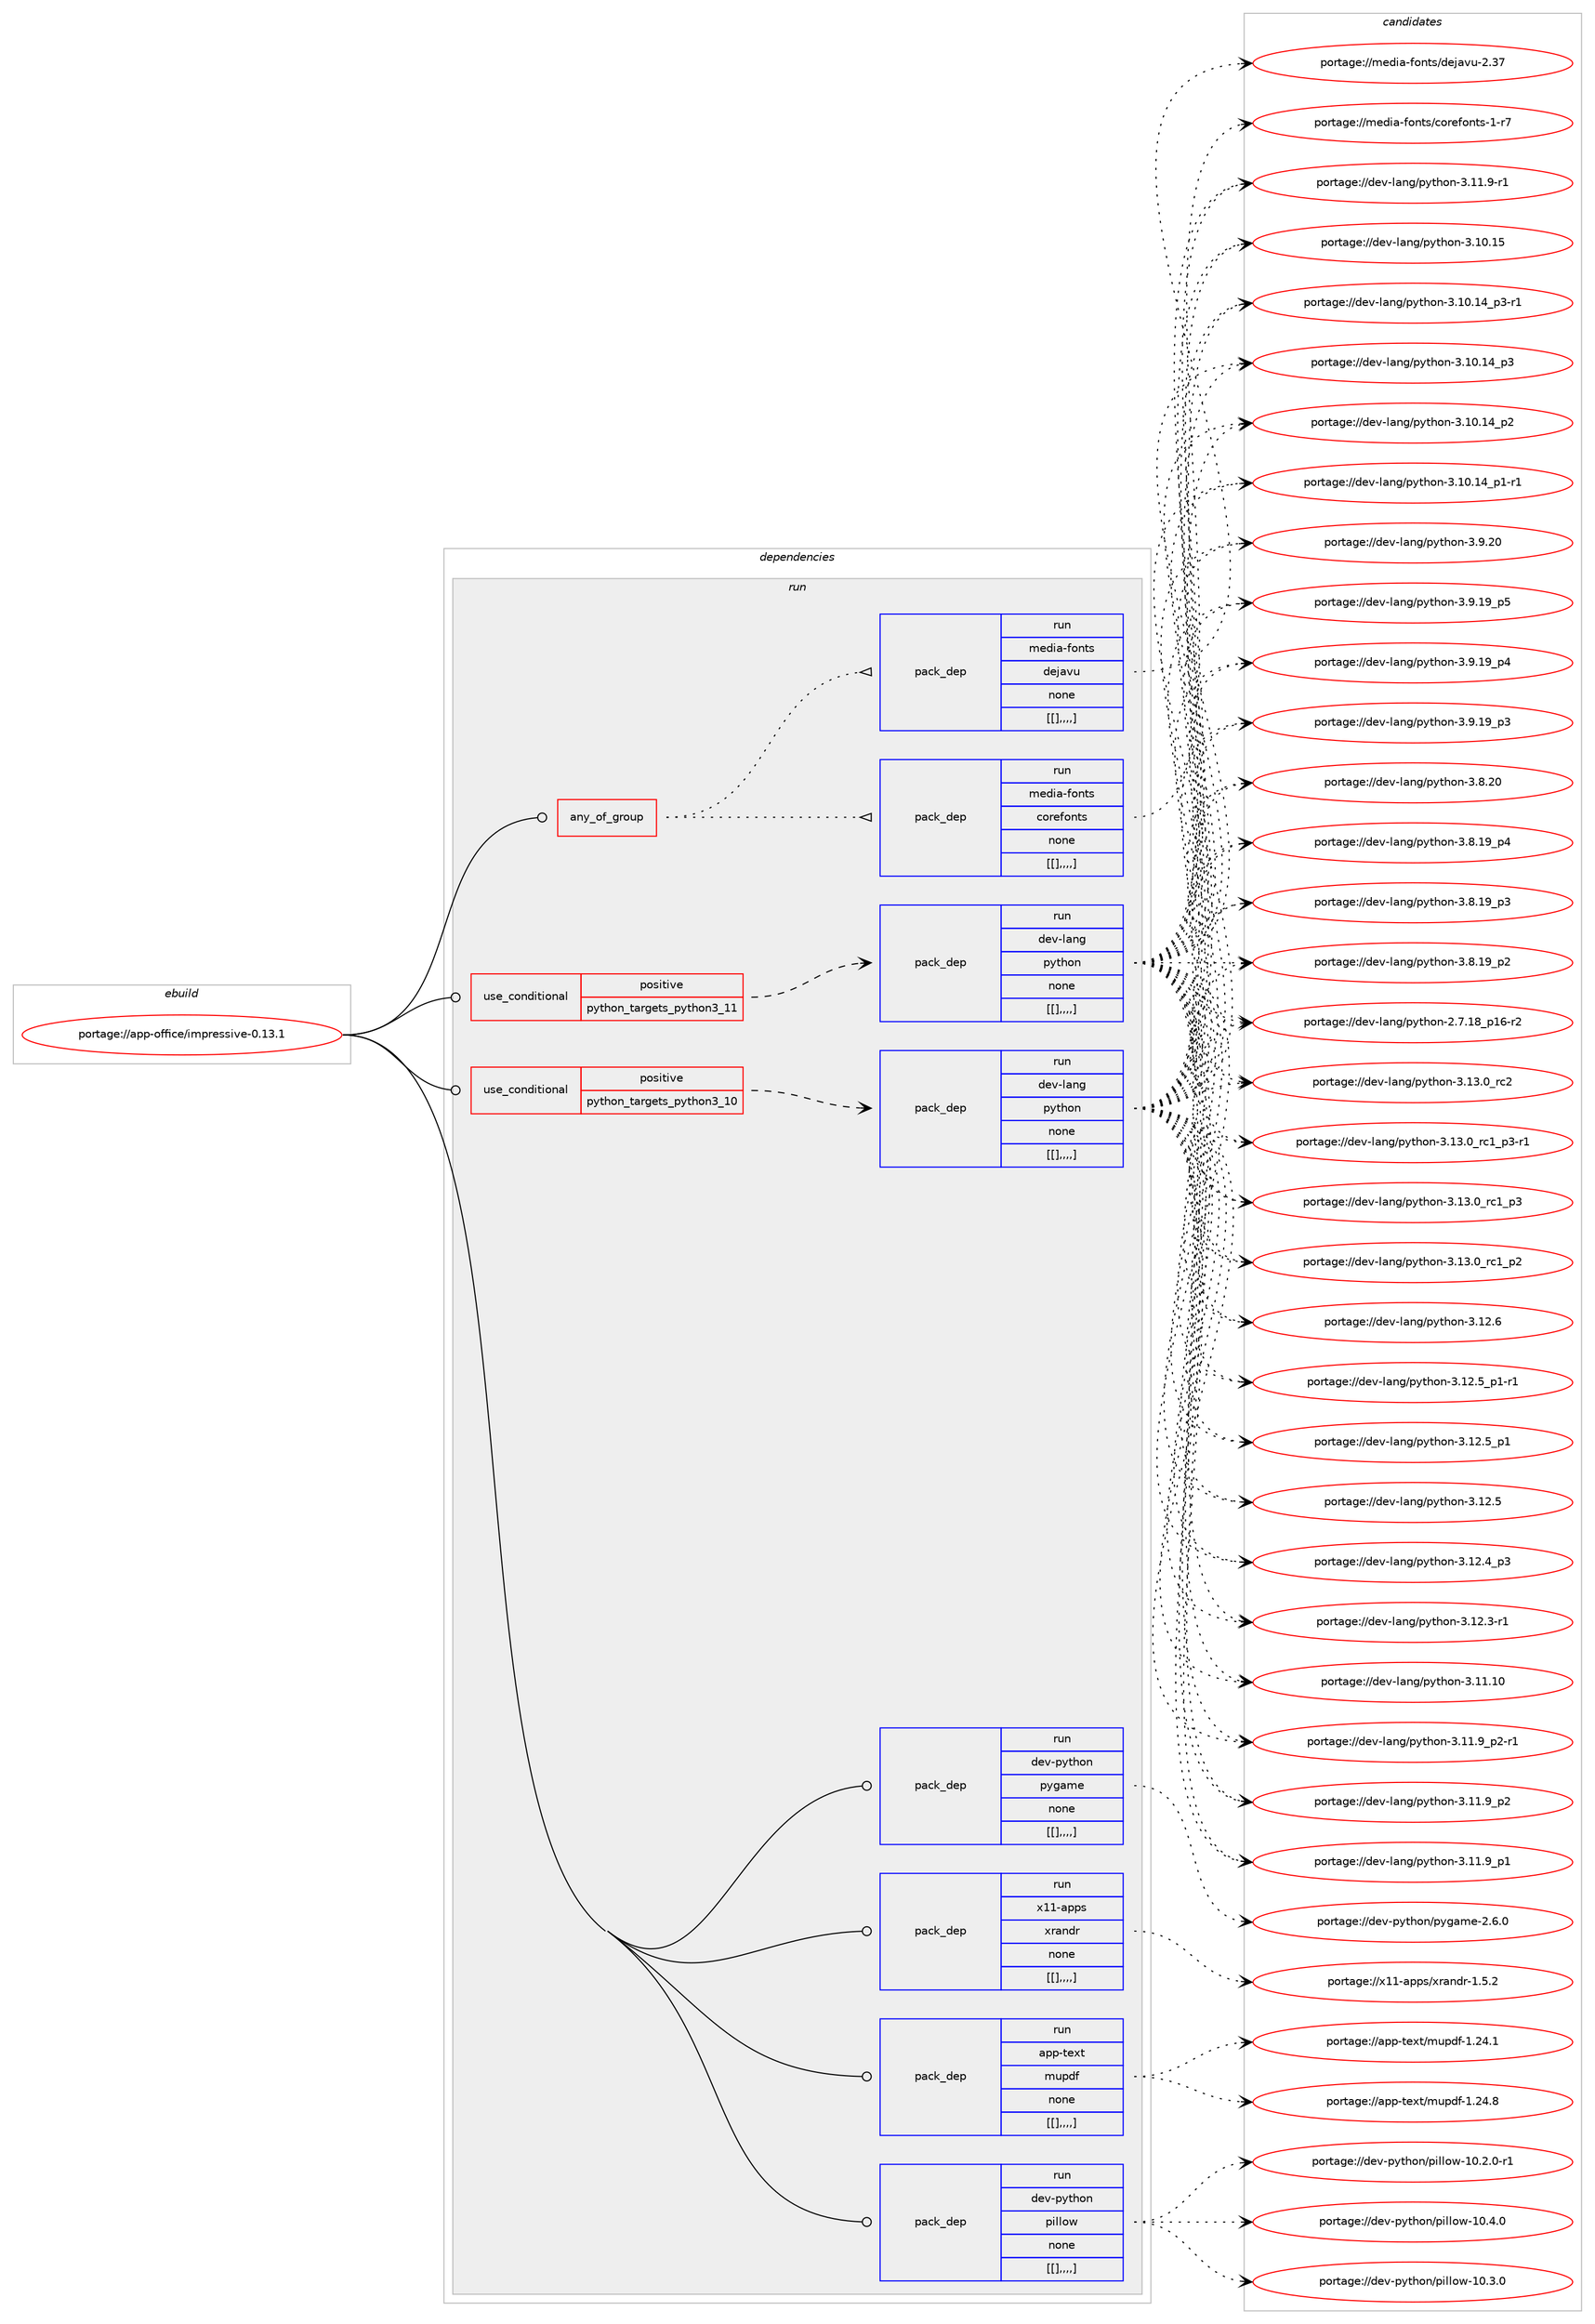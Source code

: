 digraph prolog {

# *************
# Graph options
# *************

newrank=true;
concentrate=true;
compound=true;
graph [rankdir=LR,fontname=Helvetica,fontsize=10,ranksep=1.5];#, ranksep=2.5, nodesep=0.2];
edge  [arrowhead=vee];
node  [fontname=Helvetica,fontsize=10];

# **********
# The ebuild
# **********

subgraph cluster_leftcol {
color=gray;
label=<<i>ebuild</i>>;
id [label="portage://app-office/impressive-0.13.1", color=red, width=4, href="../app-office/impressive-0.13.1.svg"];
}

# ****************
# The dependencies
# ****************

subgraph cluster_midcol {
color=gray;
label=<<i>dependencies</i>>;
subgraph cluster_compile {
fillcolor="#eeeeee";
style=filled;
label=<<i>compile</i>>;
}
subgraph cluster_compileandrun {
fillcolor="#eeeeee";
style=filled;
label=<<i>compile and run</i>>;
}
subgraph cluster_run {
fillcolor="#eeeeee";
style=filled;
label=<<i>run</i>>;
subgraph any348 {
dependency46668 [label=<<TABLE BORDER="0" CELLBORDER="1" CELLSPACING="0" CELLPADDING="4"><TR><TD CELLPADDING="10">any_of_group</TD></TR></TABLE>>, shape=none, color=red];subgraph pack32776 {
dependency46669 [label=<<TABLE BORDER="0" CELLBORDER="1" CELLSPACING="0" CELLPADDING="4" WIDTH="220"><TR><TD ROWSPAN="6" CELLPADDING="30">pack_dep</TD></TR><TR><TD WIDTH="110">run</TD></TR><TR><TD>media-fonts</TD></TR><TR><TD>dejavu</TD></TR><TR><TD>none</TD></TR><TR><TD>[[],,,,]</TD></TR></TABLE>>, shape=none, color=blue];
}
dependency46668:e -> dependency46669:w [weight=20,style="dotted",arrowhead="oinv"];
subgraph pack32777 {
dependency46670 [label=<<TABLE BORDER="0" CELLBORDER="1" CELLSPACING="0" CELLPADDING="4" WIDTH="220"><TR><TD ROWSPAN="6" CELLPADDING="30">pack_dep</TD></TR><TR><TD WIDTH="110">run</TD></TR><TR><TD>media-fonts</TD></TR><TR><TD>corefonts</TD></TR><TR><TD>none</TD></TR><TR><TD>[[],,,,]</TD></TR></TABLE>>, shape=none, color=blue];
}
dependency46668:e -> dependency46670:w [weight=20,style="dotted",arrowhead="oinv"];
}
id:e -> dependency46668:w [weight=20,style="solid",arrowhead="odot"];
subgraph cond13480 {
dependency46671 [label=<<TABLE BORDER="0" CELLBORDER="1" CELLSPACING="0" CELLPADDING="4"><TR><TD ROWSPAN="3" CELLPADDING="10">use_conditional</TD></TR><TR><TD>positive</TD></TR><TR><TD>python_targets_python3_10</TD></TR></TABLE>>, shape=none, color=red];
subgraph pack32778 {
dependency46672 [label=<<TABLE BORDER="0" CELLBORDER="1" CELLSPACING="0" CELLPADDING="4" WIDTH="220"><TR><TD ROWSPAN="6" CELLPADDING="30">pack_dep</TD></TR><TR><TD WIDTH="110">run</TD></TR><TR><TD>dev-lang</TD></TR><TR><TD>python</TD></TR><TR><TD>none</TD></TR><TR><TD>[[],,,,]</TD></TR></TABLE>>, shape=none, color=blue];
}
dependency46671:e -> dependency46672:w [weight=20,style="dashed",arrowhead="vee"];
}
id:e -> dependency46671:w [weight=20,style="solid",arrowhead="odot"];
subgraph cond13481 {
dependency46673 [label=<<TABLE BORDER="0" CELLBORDER="1" CELLSPACING="0" CELLPADDING="4"><TR><TD ROWSPAN="3" CELLPADDING="10">use_conditional</TD></TR><TR><TD>positive</TD></TR><TR><TD>python_targets_python3_11</TD></TR></TABLE>>, shape=none, color=red];
subgraph pack32779 {
dependency46674 [label=<<TABLE BORDER="0" CELLBORDER="1" CELLSPACING="0" CELLPADDING="4" WIDTH="220"><TR><TD ROWSPAN="6" CELLPADDING="30">pack_dep</TD></TR><TR><TD WIDTH="110">run</TD></TR><TR><TD>dev-lang</TD></TR><TR><TD>python</TD></TR><TR><TD>none</TD></TR><TR><TD>[[],,,,]</TD></TR></TABLE>>, shape=none, color=blue];
}
dependency46673:e -> dependency46674:w [weight=20,style="dashed",arrowhead="vee"];
}
id:e -> dependency46673:w [weight=20,style="solid",arrowhead="odot"];
subgraph pack32780 {
dependency46675 [label=<<TABLE BORDER="0" CELLBORDER="1" CELLSPACING="0" CELLPADDING="4" WIDTH="220"><TR><TD ROWSPAN="6" CELLPADDING="30">pack_dep</TD></TR><TR><TD WIDTH="110">run</TD></TR><TR><TD>app-text</TD></TR><TR><TD>mupdf</TD></TR><TR><TD>none</TD></TR><TR><TD>[[],,,,]</TD></TR></TABLE>>, shape=none, color=blue];
}
id:e -> dependency46675:w [weight=20,style="solid",arrowhead="odot"];
subgraph pack32781 {
dependency46676 [label=<<TABLE BORDER="0" CELLBORDER="1" CELLSPACING="0" CELLPADDING="4" WIDTH="220"><TR><TD ROWSPAN="6" CELLPADDING="30">pack_dep</TD></TR><TR><TD WIDTH="110">run</TD></TR><TR><TD>dev-python</TD></TR><TR><TD>pillow</TD></TR><TR><TD>none</TD></TR><TR><TD>[[],,,,]</TD></TR></TABLE>>, shape=none, color=blue];
}
id:e -> dependency46676:w [weight=20,style="solid",arrowhead="odot"];
subgraph pack32782 {
dependency46677 [label=<<TABLE BORDER="0" CELLBORDER="1" CELLSPACING="0" CELLPADDING="4" WIDTH="220"><TR><TD ROWSPAN="6" CELLPADDING="30">pack_dep</TD></TR><TR><TD WIDTH="110">run</TD></TR><TR><TD>dev-python</TD></TR><TR><TD>pygame</TD></TR><TR><TD>none</TD></TR><TR><TD>[[],,,,]</TD></TR></TABLE>>, shape=none, color=blue];
}
id:e -> dependency46677:w [weight=20,style="solid",arrowhead="odot"];
subgraph pack32783 {
dependency46678 [label=<<TABLE BORDER="0" CELLBORDER="1" CELLSPACING="0" CELLPADDING="4" WIDTH="220"><TR><TD ROWSPAN="6" CELLPADDING="30">pack_dep</TD></TR><TR><TD WIDTH="110">run</TD></TR><TR><TD>x11-apps</TD></TR><TR><TD>xrandr</TD></TR><TR><TD>none</TD></TR><TR><TD>[[],,,,]</TD></TR></TABLE>>, shape=none, color=blue];
}
id:e -> dependency46678:w [weight=20,style="solid",arrowhead="odot"];
}
}

# **************
# The candidates
# **************

subgraph cluster_choices {
rank=same;
color=gray;
label=<<i>candidates</i>>;

subgraph choice32776 {
color=black;
nodesep=1;
choice109101100105974510211111011611547100101106971181174550465155 [label="portage://media-fonts/dejavu-2.37", color=red, width=4,href="../media-fonts/dejavu-2.37.svg"];
dependency46669:e -> choice109101100105974510211111011611547100101106971181174550465155:w [style=dotted,weight="100"];
}
subgraph choice32777 {
color=black;
nodesep=1;
choice1091011001059745102111110116115479911111410110211111011611545494511455 [label="portage://media-fonts/corefonts-1-r7", color=red, width=4,href="../media-fonts/corefonts-1-r7.svg"];
dependency46670:e -> choice1091011001059745102111110116115479911111410110211111011611545494511455:w [style=dotted,weight="100"];
}
subgraph choice32778 {
color=black;
nodesep=1;
choice10010111845108971101034711212111610411111045514649514648951149950 [label="portage://dev-lang/python-3.13.0_rc2", color=red, width=4,href="../dev-lang/python-3.13.0_rc2.svg"];
choice1001011184510897110103471121211161041111104551464951464895114994995112514511449 [label="portage://dev-lang/python-3.13.0_rc1_p3-r1", color=red, width=4,href="../dev-lang/python-3.13.0_rc1_p3-r1.svg"];
choice100101118451089711010347112121116104111110455146495146489511499499511251 [label="portage://dev-lang/python-3.13.0_rc1_p3", color=red, width=4,href="../dev-lang/python-3.13.0_rc1_p3.svg"];
choice100101118451089711010347112121116104111110455146495146489511499499511250 [label="portage://dev-lang/python-3.13.0_rc1_p2", color=red, width=4,href="../dev-lang/python-3.13.0_rc1_p2.svg"];
choice10010111845108971101034711212111610411111045514649504654 [label="portage://dev-lang/python-3.12.6", color=red, width=4,href="../dev-lang/python-3.12.6.svg"];
choice1001011184510897110103471121211161041111104551464950465395112494511449 [label="portage://dev-lang/python-3.12.5_p1-r1", color=red, width=4,href="../dev-lang/python-3.12.5_p1-r1.svg"];
choice100101118451089711010347112121116104111110455146495046539511249 [label="portage://dev-lang/python-3.12.5_p1", color=red, width=4,href="../dev-lang/python-3.12.5_p1.svg"];
choice10010111845108971101034711212111610411111045514649504653 [label="portage://dev-lang/python-3.12.5", color=red, width=4,href="../dev-lang/python-3.12.5.svg"];
choice100101118451089711010347112121116104111110455146495046529511251 [label="portage://dev-lang/python-3.12.4_p3", color=red, width=4,href="../dev-lang/python-3.12.4_p3.svg"];
choice100101118451089711010347112121116104111110455146495046514511449 [label="portage://dev-lang/python-3.12.3-r1", color=red, width=4,href="../dev-lang/python-3.12.3-r1.svg"];
choice1001011184510897110103471121211161041111104551464949464948 [label="portage://dev-lang/python-3.11.10", color=red, width=4,href="../dev-lang/python-3.11.10.svg"];
choice1001011184510897110103471121211161041111104551464949465795112504511449 [label="portage://dev-lang/python-3.11.9_p2-r1", color=red, width=4,href="../dev-lang/python-3.11.9_p2-r1.svg"];
choice100101118451089711010347112121116104111110455146494946579511250 [label="portage://dev-lang/python-3.11.9_p2", color=red, width=4,href="../dev-lang/python-3.11.9_p2.svg"];
choice100101118451089711010347112121116104111110455146494946579511249 [label="portage://dev-lang/python-3.11.9_p1", color=red, width=4,href="../dev-lang/python-3.11.9_p1.svg"];
choice100101118451089711010347112121116104111110455146494946574511449 [label="portage://dev-lang/python-3.11.9-r1", color=red, width=4,href="../dev-lang/python-3.11.9-r1.svg"];
choice1001011184510897110103471121211161041111104551464948464953 [label="portage://dev-lang/python-3.10.15", color=red, width=4,href="../dev-lang/python-3.10.15.svg"];
choice100101118451089711010347112121116104111110455146494846495295112514511449 [label="portage://dev-lang/python-3.10.14_p3-r1", color=red, width=4,href="../dev-lang/python-3.10.14_p3-r1.svg"];
choice10010111845108971101034711212111610411111045514649484649529511251 [label="portage://dev-lang/python-3.10.14_p3", color=red, width=4,href="../dev-lang/python-3.10.14_p3.svg"];
choice10010111845108971101034711212111610411111045514649484649529511250 [label="portage://dev-lang/python-3.10.14_p2", color=red, width=4,href="../dev-lang/python-3.10.14_p2.svg"];
choice100101118451089711010347112121116104111110455146494846495295112494511449 [label="portage://dev-lang/python-3.10.14_p1-r1", color=red, width=4,href="../dev-lang/python-3.10.14_p1-r1.svg"];
choice10010111845108971101034711212111610411111045514657465048 [label="portage://dev-lang/python-3.9.20", color=red, width=4,href="../dev-lang/python-3.9.20.svg"];
choice100101118451089711010347112121116104111110455146574649579511253 [label="portage://dev-lang/python-3.9.19_p5", color=red, width=4,href="../dev-lang/python-3.9.19_p5.svg"];
choice100101118451089711010347112121116104111110455146574649579511252 [label="portage://dev-lang/python-3.9.19_p4", color=red, width=4,href="../dev-lang/python-3.9.19_p4.svg"];
choice100101118451089711010347112121116104111110455146574649579511251 [label="portage://dev-lang/python-3.9.19_p3", color=red, width=4,href="../dev-lang/python-3.9.19_p3.svg"];
choice10010111845108971101034711212111610411111045514656465048 [label="portage://dev-lang/python-3.8.20", color=red, width=4,href="../dev-lang/python-3.8.20.svg"];
choice100101118451089711010347112121116104111110455146564649579511252 [label="portage://dev-lang/python-3.8.19_p4", color=red, width=4,href="../dev-lang/python-3.8.19_p4.svg"];
choice100101118451089711010347112121116104111110455146564649579511251 [label="portage://dev-lang/python-3.8.19_p3", color=red, width=4,href="../dev-lang/python-3.8.19_p3.svg"];
choice100101118451089711010347112121116104111110455146564649579511250 [label="portage://dev-lang/python-3.8.19_p2", color=red, width=4,href="../dev-lang/python-3.8.19_p2.svg"];
choice100101118451089711010347112121116104111110455046554649569511249544511450 [label="portage://dev-lang/python-2.7.18_p16-r2", color=red, width=4,href="../dev-lang/python-2.7.18_p16-r2.svg"];
dependency46672:e -> choice10010111845108971101034711212111610411111045514649514648951149950:w [style=dotted,weight="100"];
dependency46672:e -> choice1001011184510897110103471121211161041111104551464951464895114994995112514511449:w [style=dotted,weight="100"];
dependency46672:e -> choice100101118451089711010347112121116104111110455146495146489511499499511251:w [style=dotted,weight="100"];
dependency46672:e -> choice100101118451089711010347112121116104111110455146495146489511499499511250:w [style=dotted,weight="100"];
dependency46672:e -> choice10010111845108971101034711212111610411111045514649504654:w [style=dotted,weight="100"];
dependency46672:e -> choice1001011184510897110103471121211161041111104551464950465395112494511449:w [style=dotted,weight="100"];
dependency46672:e -> choice100101118451089711010347112121116104111110455146495046539511249:w [style=dotted,weight="100"];
dependency46672:e -> choice10010111845108971101034711212111610411111045514649504653:w [style=dotted,weight="100"];
dependency46672:e -> choice100101118451089711010347112121116104111110455146495046529511251:w [style=dotted,weight="100"];
dependency46672:e -> choice100101118451089711010347112121116104111110455146495046514511449:w [style=dotted,weight="100"];
dependency46672:e -> choice1001011184510897110103471121211161041111104551464949464948:w [style=dotted,weight="100"];
dependency46672:e -> choice1001011184510897110103471121211161041111104551464949465795112504511449:w [style=dotted,weight="100"];
dependency46672:e -> choice100101118451089711010347112121116104111110455146494946579511250:w [style=dotted,weight="100"];
dependency46672:e -> choice100101118451089711010347112121116104111110455146494946579511249:w [style=dotted,weight="100"];
dependency46672:e -> choice100101118451089711010347112121116104111110455146494946574511449:w [style=dotted,weight="100"];
dependency46672:e -> choice1001011184510897110103471121211161041111104551464948464953:w [style=dotted,weight="100"];
dependency46672:e -> choice100101118451089711010347112121116104111110455146494846495295112514511449:w [style=dotted,weight="100"];
dependency46672:e -> choice10010111845108971101034711212111610411111045514649484649529511251:w [style=dotted,weight="100"];
dependency46672:e -> choice10010111845108971101034711212111610411111045514649484649529511250:w [style=dotted,weight="100"];
dependency46672:e -> choice100101118451089711010347112121116104111110455146494846495295112494511449:w [style=dotted,weight="100"];
dependency46672:e -> choice10010111845108971101034711212111610411111045514657465048:w [style=dotted,weight="100"];
dependency46672:e -> choice100101118451089711010347112121116104111110455146574649579511253:w [style=dotted,weight="100"];
dependency46672:e -> choice100101118451089711010347112121116104111110455146574649579511252:w [style=dotted,weight="100"];
dependency46672:e -> choice100101118451089711010347112121116104111110455146574649579511251:w [style=dotted,weight="100"];
dependency46672:e -> choice10010111845108971101034711212111610411111045514656465048:w [style=dotted,weight="100"];
dependency46672:e -> choice100101118451089711010347112121116104111110455146564649579511252:w [style=dotted,weight="100"];
dependency46672:e -> choice100101118451089711010347112121116104111110455146564649579511251:w [style=dotted,weight="100"];
dependency46672:e -> choice100101118451089711010347112121116104111110455146564649579511250:w [style=dotted,weight="100"];
dependency46672:e -> choice100101118451089711010347112121116104111110455046554649569511249544511450:w [style=dotted,weight="100"];
}
subgraph choice32779 {
color=black;
nodesep=1;
choice10010111845108971101034711212111610411111045514649514648951149950 [label="portage://dev-lang/python-3.13.0_rc2", color=red, width=4,href="../dev-lang/python-3.13.0_rc2.svg"];
choice1001011184510897110103471121211161041111104551464951464895114994995112514511449 [label="portage://dev-lang/python-3.13.0_rc1_p3-r1", color=red, width=4,href="../dev-lang/python-3.13.0_rc1_p3-r1.svg"];
choice100101118451089711010347112121116104111110455146495146489511499499511251 [label="portage://dev-lang/python-3.13.0_rc1_p3", color=red, width=4,href="../dev-lang/python-3.13.0_rc1_p3.svg"];
choice100101118451089711010347112121116104111110455146495146489511499499511250 [label="portage://dev-lang/python-3.13.0_rc1_p2", color=red, width=4,href="../dev-lang/python-3.13.0_rc1_p2.svg"];
choice10010111845108971101034711212111610411111045514649504654 [label="portage://dev-lang/python-3.12.6", color=red, width=4,href="../dev-lang/python-3.12.6.svg"];
choice1001011184510897110103471121211161041111104551464950465395112494511449 [label="portage://dev-lang/python-3.12.5_p1-r1", color=red, width=4,href="../dev-lang/python-3.12.5_p1-r1.svg"];
choice100101118451089711010347112121116104111110455146495046539511249 [label="portage://dev-lang/python-3.12.5_p1", color=red, width=4,href="../dev-lang/python-3.12.5_p1.svg"];
choice10010111845108971101034711212111610411111045514649504653 [label="portage://dev-lang/python-3.12.5", color=red, width=4,href="../dev-lang/python-3.12.5.svg"];
choice100101118451089711010347112121116104111110455146495046529511251 [label="portage://dev-lang/python-3.12.4_p3", color=red, width=4,href="../dev-lang/python-3.12.4_p3.svg"];
choice100101118451089711010347112121116104111110455146495046514511449 [label="portage://dev-lang/python-3.12.3-r1", color=red, width=4,href="../dev-lang/python-3.12.3-r1.svg"];
choice1001011184510897110103471121211161041111104551464949464948 [label="portage://dev-lang/python-3.11.10", color=red, width=4,href="../dev-lang/python-3.11.10.svg"];
choice1001011184510897110103471121211161041111104551464949465795112504511449 [label="portage://dev-lang/python-3.11.9_p2-r1", color=red, width=4,href="../dev-lang/python-3.11.9_p2-r1.svg"];
choice100101118451089711010347112121116104111110455146494946579511250 [label="portage://dev-lang/python-3.11.9_p2", color=red, width=4,href="../dev-lang/python-3.11.9_p2.svg"];
choice100101118451089711010347112121116104111110455146494946579511249 [label="portage://dev-lang/python-3.11.9_p1", color=red, width=4,href="../dev-lang/python-3.11.9_p1.svg"];
choice100101118451089711010347112121116104111110455146494946574511449 [label="portage://dev-lang/python-3.11.9-r1", color=red, width=4,href="../dev-lang/python-3.11.9-r1.svg"];
choice1001011184510897110103471121211161041111104551464948464953 [label="portage://dev-lang/python-3.10.15", color=red, width=4,href="../dev-lang/python-3.10.15.svg"];
choice100101118451089711010347112121116104111110455146494846495295112514511449 [label="portage://dev-lang/python-3.10.14_p3-r1", color=red, width=4,href="../dev-lang/python-3.10.14_p3-r1.svg"];
choice10010111845108971101034711212111610411111045514649484649529511251 [label="portage://dev-lang/python-3.10.14_p3", color=red, width=4,href="../dev-lang/python-3.10.14_p3.svg"];
choice10010111845108971101034711212111610411111045514649484649529511250 [label="portage://dev-lang/python-3.10.14_p2", color=red, width=4,href="../dev-lang/python-3.10.14_p2.svg"];
choice100101118451089711010347112121116104111110455146494846495295112494511449 [label="portage://dev-lang/python-3.10.14_p1-r1", color=red, width=4,href="../dev-lang/python-3.10.14_p1-r1.svg"];
choice10010111845108971101034711212111610411111045514657465048 [label="portage://dev-lang/python-3.9.20", color=red, width=4,href="../dev-lang/python-3.9.20.svg"];
choice100101118451089711010347112121116104111110455146574649579511253 [label="portage://dev-lang/python-3.9.19_p5", color=red, width=4,href="../dev-lang/python-3.9.19_p5.svg"];
choice100101118451089711010347112121116104111110455146574649579511252 [label="portage://dev-lang/python-3.9.19_p4", color=red, width=4,href="../dev-lang/python-3.9.19_p4.svg"];
choice100101118451089711010347112121116104111110455146574649579511251 [label="portage://dev-lang/python-3.9.19_p3", color=red, width=4,href="../dev-lang/python-3.9.19_p3.svg"];
choice10010111845108971101034711212111610411111045514656465048 [label="portage://dev-lang/python-3.8.20", color=red, width=4,href="../dev-lang/python-3.8.20.svg"];
choice100101118451089711010347112121116104111110455146564649579511252 [label="portage://dev-lang/python-3.8.19_p4", color=red, width=4,href="../dev-lang/python-3.8.19_p4.svg"];
choice100101118451089711010347112121116104111110455146564649579511251 [label="portage://dev-lang/python-3.8.19_p3", color=red, width=4,href="../dev-lang/python-3.8.19_p3.svg"];
choice100101118451089711010347112121116104111110455146564649579511250 [label="portage://dev-lang/python-3.8.19_p2", color=red, width=4,href="../dev-lang/python-3.8.19_p2.svg"];
choice100101118451089711010347112121116104111110455046554649569511249544511450 [label="portage://dev-lang/python-2.7.18_p16-r2", color=red, width=4,href="../dev-lang/python-2.7.18_p16-r2.svg"];
dependency46674:e -> choice10010111845108971101034711212111610411111045514649514648951149950:w [style=dotted,weight="100"];
dependency46674:e -> choice1001011184510897110103471121211161041111104551464951464895114994995112514511449:w [style=dotted,weight="100"];
dependency46674:e -> choice100101118451089711010347112121116104111110455146495146489511499499511251:w [style=dotted,weight="100"];
dependency46674:e -> choice100101118451089711010347112121116104111110455146495146489511499499511250:w [style=dotted,weight="100"];
dependency46674:e -> choice10010111845108971101034711212111610411111045514649504654:w [style=dotted,weight="100"];
dependency46674:e -> choice1001011184510897110103471121211161041111104551464950465395112494511449:w [style=dotted,weight="100"];
dependency46674:e -> choice100101118451089711010347112121116104111110455146495046539511249:w [style=dotted,weight="100"];
dependency46674:e -> choice10010111845108971101034711212111610411111045514649504653:w [style=dotted,weight="100"];
dependency46674:e -> choice100101118451089711010347112121116104111110455146495046529511251:w [style=dotted,weight="100"];
dependency46674:e -> choice100101118451089711010347112121116104111110455146495046514511449:w [style=dotted,weight="100"];
dependency46674:e -> choice1001011184510897110103471121211161041111104551464949464948:w [style=dotted,weight="100"];
dependency46674:e -> choice1001011184510897110103471121211161041111104551464949465795112504511449:w [style=dotted,weight="100"];
dependency46674:e -> choice100101118451089711010347112121116104111110455146494946579511250:w [style=dotted,weight="100"];
dependency46674:e -> choice100101118451089711010347112121116104111110455146494946579511249:w [style=dotted,weight="100"];
dependency46674:e -> choice100101118451089711010347112121116104111110455146494946574511449:w [style=dotted,weight="100"];
dependency46674:e -> choice1001011184510897110103471121211161041111104551464948464953:w [style=dotted,weight="100"];
dependency46674:e -> choice100101118451089711010347112121116104111110455146494846495295112514511449:w [style=dotted,weight="100"];
dependency46674:e -> choice10010111845108971101034711212111610411111045514649484649529511251:w [style=dotted,weight="100"];
dependency46674:e -> choice10010111845108971101034711212111610411111045514649484649529511250:w [style=dotted,weight="100"];
dependency46674:e -> choice100101118451089711010347112121116104111110455146494846495295112494511449:w [style=dotted,weight="100"];
dependency46674:e -> choice10010111845108971101034711212111610411111045514657465048:w [style=dotted,weight="100"];
dependency46674:e -> choice100101118451089711010347112121116104111110455146574649579511253:w [style=dotted,weight="100"];
dependency46674:e -> choice100101118451089711010347112121116104111110455146574649579511252:w [style=dotted,weight="100"];
dependency46674:e -> choice100101118451089711010347112121116104111110455146574649579511251:w [style=dotted,weight="100"];
dependency46674:e -> choice10010111845108971101034711212111610411111045514656465048:w [style=dotted,weight="100"];
dependency46674:e -> choice100101118451089711010347112121116104111110455146564649579511252:w [style=dotted,weight="100"];
dependency46674:e -> choice100101118451089711010347112121116104111110455146564649579511251:w [style=dotted,weight="100"];
dependency46674:e -> choice100101118451089711010347112121116104111110455146564649579511250:w [style=dotted,weight="100"];
dependency46674:e -> choice100101118451089711010347112121116104111110455046554649569511249544511450:w [style=dotted,weight="100"];
}
subgraph choice32780 {
color=black;
nodesep=1;
choice97112112451161011201164710911711210010245494650524656 [label="portage://app-text/mupdf-1.24.8", color=red, width=4,href="../app-text/mupdf-1.24.8.svg"];
choice97112112451161011201164710911711210010245494650524649 [label="portage://app-text/mupdf-1.24.1", color=red, width=4,href="../app-text/mupdf-1.24.1.svg"];
dependency46675:e -> choice97112112451161011201164710911711210010245494650524656:w [style=dotted,weight="100"];
dependency46675:e -> choice97112112451161011201164710911711210010245494650524649:w [style=dotted,weight="100"];
}
subgraph choice32781 {
color=black;
nodesep=1;
choice100101118451121211161041111104711210510810811111945494846524648 [label="portage://dev-python/pillow-10.4.0", color=red, width=4,href="../dev-python/pillow-10.4.0.svg"];
choice100101118451121211161041111104711210510810811111945494846514648 [label="portage://dev-python/pillow-10.3.0", color=red, width=4,href="../dev-python/pillow-10.3.0.svg"];
choice1001011184511212111610411111047112105108108111119454948465046484511449 [label="portage://dev-python/pillow-10.2.0-r1", color=red, width=4,href="../dev-python/pillow-10.2.0-r1.svg"];
dependency46676:e -> choice100101118451121211161041111104711210510810811111945494846524648:w [style=dotted,weight="100"];
dependency46676:e -> choice100101118451121211161041111104711210510810811111945494846514648:w [style=dotted,weight="100"];
dependency46676:e -> choice1001011184511212111610411111047112105108108111119454948465046484511449:w [style=dotted,weight="100"];
}
subgraph choice32782 {
color=black;
nodesep=1;
choice100101118451121211161041111104711212110397109101455046544648 [label="portage://dev-python/pygame-2.6.0", color=red, width=4,href="../dev-python/pygame-2.6.0.svg"];
dependency46677:e -> choice100101118451121211161041111104711212110397109101455046544648:w [style=dotted,weight="100"];
}
subgraph choice32783 {
color=black;
nodesep=1;
choice120494945971121121154712011497110100114454946534650 [label="portage://x11-apps/xrandr-1.5.2", color=red, width=4,href="../x11-apps/xrandr-1.5.2.svg"];
dependency46678:e -> choice120494945971121121154712011497110100114454946534650:w [style=dotted,weight="100"];
}
}

}
